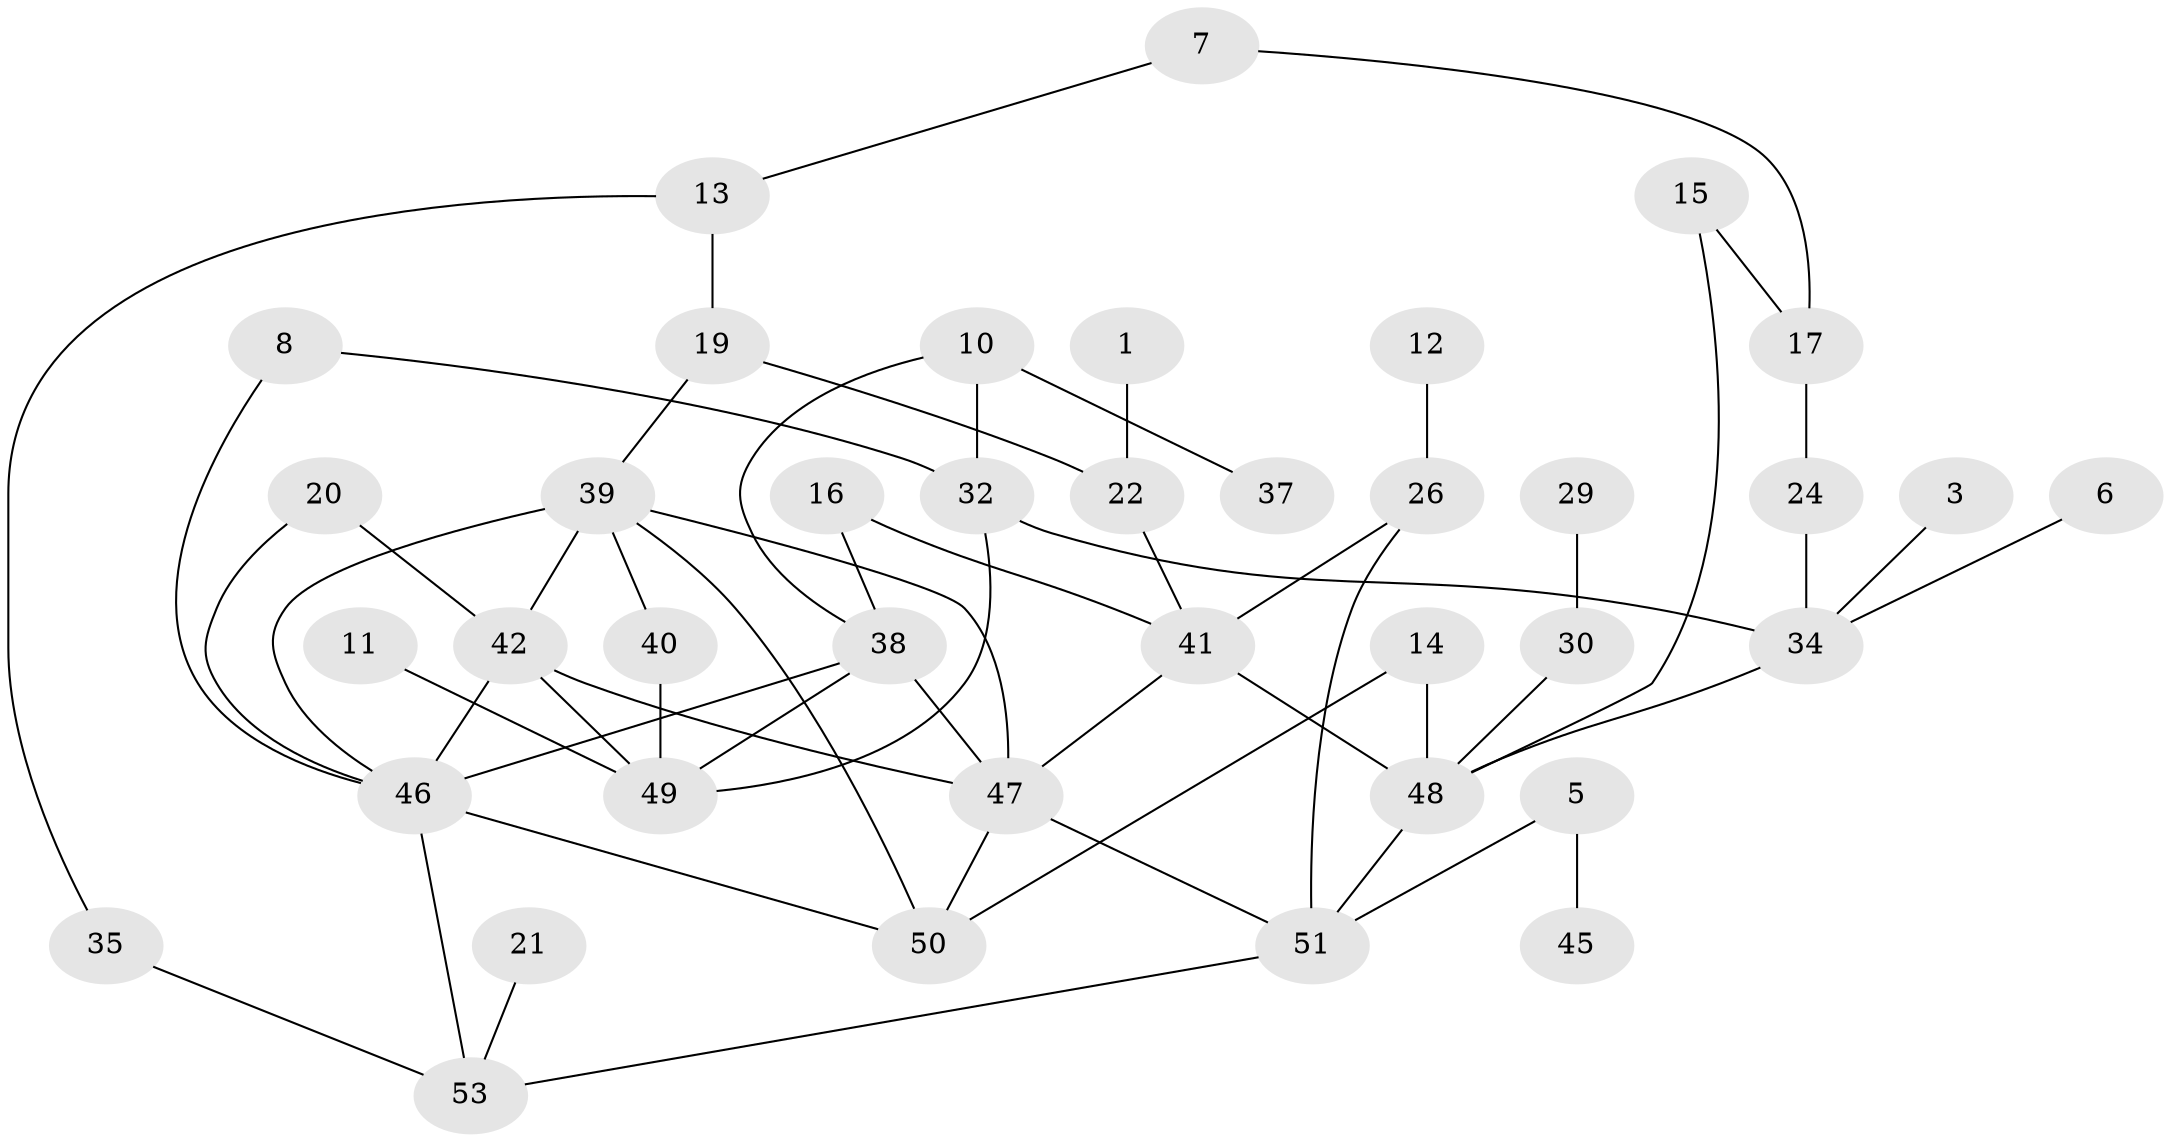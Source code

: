 // original degree distribution, {1: 0.2, 0: 0.13333333333333333, 4: 0.11428571428571428, 5: 0.0380952380952381, 2: 0.3333333333333333, 3: 0.17142857142857143, 7: 0.009523809523809525}
// Generated by graph-tools (version 1.1) at 2025/25/03/09/25 03:25:23]
// undirected, 39 vertices, 58 edges
graph export_dot {
graph [start="1"]
  node [color=gray90,style=filled];
  1;
  3;
  5;
  6;
  7;
  8;
  10;
  11;
  12;
  13;
  14;
  15;
  16;
  17;
  19;
  20;
  21;
  22;
  24;
  26;
  29;
  30;
  32;
  34;
  35;
  37;
  38;
  39;
  40;
  41;
  42;
  45;
  46;
  47;
  48;
  49;
  50;
  51;
  53;
  1 -- 22 [weight=1.0];
  3 -- 34 [weight=1.0];
  5 -- 45 [weight=1.0];
  5 -- 51 [weight=1.0];
  6 -- 34 [weight=1.0];
  7 -- 13 [weight=1.0];
  7 -- 17 [weight=1.0];
  8 -- 32 [weight=1.0];
  8 -- 46 [weight=1.0];
  10 -- 32 [weight=1.0];
  10 -- 37 [weight=1.0];
  10 -- 38 [weight=1.0];
  11 -- 49 [weight=1.0];
  12 -- 26 [weight=1.0];
  13 -- 19 [weight=1.0];
  13 -- 35 [weight=1.0];
  14 -- 48 [weight=1.0];
  14 -- 50 [weight=1.0];
  15 -- 17 [weight=1.0];
  15 -- 48 [weight=1.0];
  16 -- 38 [weight=1.0];
  16 -- 41 [weight=1.0];
  17 -- 24 [weight=1.0];
  19 -- 22 [weight=1.0];
  19 -- 39 [weight=1.0];
  20 -- 42 [weight=1.0];
  20 -- 46 [weight=1.0];
  21 -- 53 [weight=1.0];
  22 -- 41 [weight=1.0];
  24 -- 34 [weight=1.0];
  26 -- 41 [weight=1.0];
  26 -- 51 [weight=1.0];
  29 -- 30 [weight=1.0];
  30 -- 48 [weight=1.0];
  32 -- 34 [weight=1.0];
  32 -- 49 [weight=1.0];
  34 -- 48 [weight=1.0];
  35 -- 53 [weight=1.0];
  38 -- 46 [weight=1.0];
  38 -- 47 [weight=1.0];
  38 -- 49 [weight=1.0];
  39 -- 40 [weight=1.0];
  39 -- 42 [weight=1.0];
  39 -- 46 [weight=1.0];
  39 -- 47 [weight=1.0];
  39 -- 50 [weight=1.0];
  40 -- 49 [weight=1.0];
  41 -- 47 [weight=1.0];
  41 -- 48 [weight=1.0];
  42 -- 46 [weight=1.0];
  42 -- 47 [weight=1.0];
  42 -- 49 [weight=1.0];
  46 -- 50 [weight=1.0];
  46 -- 53 [weight=1.0];
  47 -- 50 [weight=1.0];
  47 -- 51 [weight=1.0];
  48 -- 51 [weight=1.0];
  51 -- 53 [weight=1.0];
}

